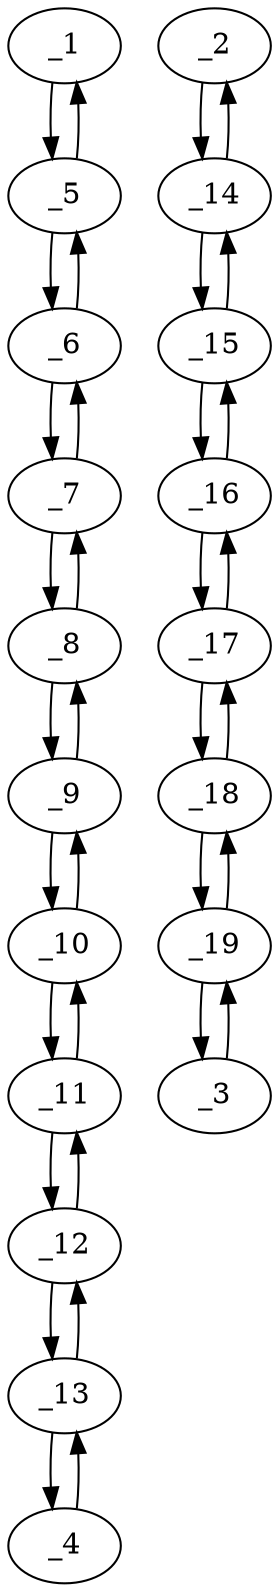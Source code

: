 digraph f1872_04 {
	_1	 [x="109.000000",
		y="70.000000"];
	_5	 [x="104.000000",
		y="82.000000"];
	_1 -> _5	 [angle="1.965587",
		orient="0.923077"];
	_2	 [x="121.000000",
		y="106.000000"];
	_14	 [x="125.000000",
		y="89.000000"];
	_2 -> _14	 [angle="-1.339706",
		orient="-0.973417"];
	_3	 [x="179.000000",
		y="157.000000"];
	_19	 [x="175.000000",
		y="140.000000"];
	_3 -> _19	 [angle="-1.801887",
		orient="-0.973417"];
	_4	 [x="54.000000",
		y="185.000000"];
	_13	 [x="49.000000",
		y="169.000000"];
	_4 -> _13	 [angle="-1.873681",
		orient="-0.954480"];
	_5 -> _1	 [angle="-1.176005",
		orient="-0.923077"];
	_6	 [x="88.000000",
		y="87.000000"];
	_5 -> _6	 [angle="2.838708",
		orient="0.298275"];
	_6 -> _5	 [angle="-0.302885",
		orient="-0.298275"];
	_7	 [x="73.000000",
		y="93.000000"];
	_6 -> _7	 [angle="2.761086",
		orient="0.371391"];
	_7 -> _6	 [angle="-0.380506",
		orient="-0.371391"];
	_8	 [x="66.000000",
		y="107.000000"];
	_7 -> _8	 [angle="2.034444",
		orient="0.894427"];
	_8 -> _7	 [angle="-1.107149",
		orient="-0.894427"];
	_9	 [x="52.000000",
		y="114.000000"];
	_8 -> _9	 [angle="2.677945",
		orient="0.447214"];
	_9 -> _8	 [angle="-0.463648",
		orient="-0.447214"];
	_10	 [x="38.000000",
		y="121.000000"];
	_9 -> _10	 [angle="2.677945",
		orient="0.447214"];
	_10 -> _9	 [angle="-0.463648",
		orient="-0.447214"];
	_11	 [x="40.000000",
		y="136.000000"];
	_10 -> _11	 [angle="1.438245",
		orient="0.991228"];
	_11 -> _10	 [angle="-1.703348",
		orient="-0.991228"];
	_12	 [x="45.000000",
		y="152.000000"];
	_11 -> _12	 [angle="1.267911",
		orient="0.954480"];
	_12 -> _11	 [angle="-1.873681",
		orient="-0.954480"];
	_12 -> _13	 [angle="1.339706",
		orient="0.973417"];
	_13 -> _4	 [angle="1.267911",
		orient="0.954480"];
	_13 -> _12	 [angle="-1.801887",
		orient="-0.973417"];
	_14 -> _2	 [angle="1.801887",
		orient="0.973417"];
	_15	 [x="141.000000",
		y="91.000000"];
	_14 -> _15	 [angle="0.124355",
		orient="0.124035"];
	_15 -> _14	 [angle="-3.017238",
		orient="-0.124035"];
	_16	 [x="150.000000",
		y="103.000000"];
	_15 -> _16	 [angle="0.927295",
		orient="0.800000"];
	_16 -> _15	 [angle="-2.214297",
		orient="-0.800000"];
	_17	 [x="159.000000",
		y="115.000000"];
	_16 -> _17	 [angle="0.927295",
		orient="0.800000"];
	_17 -> _16	 [angle="-2.214297",
		orient="-0.800000"];
	_18	 [x="168.000000",
		y="127.000000"];
	_17 -> _18	 [angle="0.927295",
		orient="0.800000"];
	_18 -> _17	 [angle="-2.214297",
		orient="-0.800000"];
	_18 -> _19	 [angle="1.076855",
		orient="0.880471"];
	_19 -> _3	 [angle="1.339706",
		orient="0.973417"];
	_19 -> _18	 [angle="-2.064738",
		orient="-0.880471"];
}
